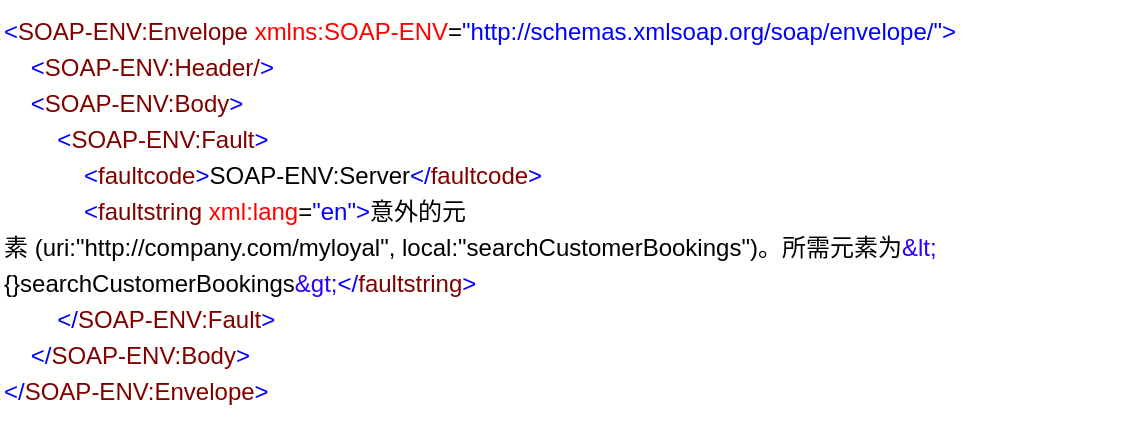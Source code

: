 <mxfile version="20.5.3" type="embed"><diagram id="auZwGapvOk6wDqob3WUC" name="Page-1"><mxGraphModel dx="856" dy="435" grid="1" gridSize="10" guides="1" tooltips="1" connect="1" arrows="1" fold="1" page="1" pageScale="1" pageWidth="850" pageHeight="1100" math="0" shadow="0"><root><mxCell id="0"/><mxCell id="1" parent="0"/><mxCell id="2" value="&lt;div style=&quot;color: rgb(0, 0, 0); background-color: rgb(255, 255, 254); font-weight: normal; font-size: 12px; line-height: 18px;&quot;&gt;&lt;div&gt;&lt;span style=&quot;color: #0000ff;&quot;&gt;&amp;lt;&lt;/span&gt;&lt;span style=&quot;color: #800000;&quot;&gt;SOAP-ENV:Envelope&lt;/span&gt;&lt;span style=&quot;color: #000000;&quot;&gt;&amp;nbsp;&lt;/span&gt;&lt;span style=&quot;color: #ff0000;&quot;&gt;xmlns:SOAP-ENV&lt;/span&gt;&lt;span style=&quot;color: #000000;&quot;&gt;=&lt;/span&gt;&lt;span style=&quot;color: #0000ff;&quot;&gt;&quot;http://schemas.xmlsoap.org/soap/envelope/&quot;&amp;gt;&lt;/span&gt;&lt;/div&gt;&lt;div&gt;&lt;span style=&quot;color: #000000;&quot;&gt;&amp;nbsp;&amp;nbsp;&amp;nbsp;&amp;nbsp;&lt;/span&gt;&lt;span style=&quot;color: #0000ff;&quot;&gt;&amp;lt;&lt;/span&gt;&lt;span style=&quot;color: #800000;&quot;&gt;SOAP-ENV:Header/&lt;/span&gt;&lt;span style=&quot;color: #0000ff;&quot;&gt;&amp;gt;&lt;/span&gt;&lt;/div&gt;&lt;div&gt;&lt;span style=&quot;color: #000000;&quot;&gt;&amp;nbsp;&amp;nbsp;&amp;nbsp;&amp;nbsp;&lt;/span&gt;&lt;span style=&quot;color: #0000ff;&quot;&gt;&amp;lt;&lt;/span&gt;&lt;span style=&quot;color: #800000;&quot;&gt;SOAP-ENV:Body&lt;/span&gt;&lt;span style=&quot;color: #0000ff;&quot;&gt;&amp;gt;&lt;/span&gt;&lt;/div&gt;&lt;div&gt;&lt;span style=&quot;color: #000000;&quot;&gt;&amp;nbsp;&amp;nbsp;&amp;nbsp;&amp;nbsp;&amp;nbsp;&amp;nbsp;&amp;nbsp;&amp;nbsp;&lt;/span&gt;&lt;span style=&quot;color: #0000ff;&quot;&gt;&amp;lt;&lt;/span&gt;&lt;span style=&quot;color: #800000;&quot;&gt;SOAP-ENV:Fault&lt;/span&gt;&lt;span style=&quot;color: #0000ff;&quot;&gt;&amp;gt;&lt;/span&gt;&lt;/div&gt;&lt;div&gt;&lt;span style=&quot;color: #000000;&quot;&gt;&amp;nbsp;&amp;nbsp;&amp;nbsp;&amp;nbsp;&amp;nbsp;&amp;nbsp;&amp;nbsp;&amp;nbsp;&amp;nbsp;&amp;nbsp;&amp;nbsp;&amp;nbsp;&lt;/span&gt;&lt;span style=&quot;color: #0000ff;&quot;&gt;&amp;lt;&lt;/span&gt;&lt;span style=&quot;color: #800000;&quot;&gt;faultcode&lt;/span&gt;&lt;span style=&quot;color: #0000ff;&quot;&gt;&amp;gt;&lt;/span&gt;&lt;span style=&quot;color: #000000;&quot;&gt;SOAP-ENV:Server&lt;/span&gt;&lt;span style=&quot;color: #0000ff;&quot;&gt;&amp;lt;/&lt;/span&gt;&lt;span style=&quot;color: #800000;&quot;&gt;faultcode&lt;/span&gt;&lt;span style=&quot;color: #0000ff;&quot;&gt;&amp;gt;&lt;/span&gt;&lt;/div&gt;&lt;div&gt;&lt;span style=&quot;color: #000000;&quot;&gt;&amp;nbsp;&amp;nbsp;&amp;nbsp;&amp;nbsp;&amp;nbsp;&amp;nbsp;&amp;nbsp;&amp;nbsp;&amp;nbsp;&amp;nbsp;&amp;nbsp;&amp;nbsp;&lt;/span&gt;&lt;span style=&quot;color: #0000ff;&quot;&gt;&amp;lt;&lt;/span&gt;&lt;span style=&quot;color: #800000;&quot;&gt;faultstring&lt;/span&gt;&lt;span style=&quot;color: #000000;&quot;&gt;&amp;nbsp;&lt;/span&gt;&lt;span style=&quot;color: #ff0000;&quot;&gt;xml:lang&lt;/span&gt;&lt;span style=&quot;color: #000000;&quot;&gt;=&lt;/span&gt;&lt;span style=&quot;color: #0000ff;&quot;&gt;&quot;en&quot;&amp;gt;&lt;/span&gt;&lt;span style=&quot;color: #000000;&quot;&gt;意外的元素&amp;nbsp;(uri:&quot;http://company.com/myloyal&quot;,&amp;nbsp;local:&quot;searchCustomerBookings&quot;)。所需元素为&lt;/span&gt;&lt;span style=&quot;color: #2a00ff;&quot;&gt;&amp;amp;lt;&lt;/span&gt;&lt;span style=&quot;color: #000000;&quot;&gt;{}searchCustomerBookings&lt;/span&gt;&lt;span style=&quot;color: #2a00ff;&quot;&gt;&amp;amp;gt;&lt;/span&gt;&lt;span style=&quot;color: #0000ff;&quot;&gt;&amp;lt;/&lt;/span&gt;&lt;span style=&quot;color: #800000;&quot;&gt;faultstring&lt;/span&gt;&lt;span style=&quot;color: #0000ff;&quot;&gt;&amp;gt;&lt;/span&gt;&lt;/div&gt;&lt;div&gt;&lt;span style=&quot;color: #000000;&quot;&gt;&amp;nbsp;&amp;nbsp;&amp;nbsp;&amp;nbsp;&amp;nbsp;&amp;nbsp;&amp;nbsp;&amp;nbsp;&lt;/span&gt;&lt;span style=&quot;color: #0000ff;&quot;&gt;&amp;lt;/&lt;/span&gt;&lt;span style=&quot;color: #800000;&quot;&gt;SOAP-ENV:Fault&lt;/span&gt;&lt;span style=&quot;color: #0000ff;&quot;&gt;&amp;gt;&lt;/span&gt;&lt;/div&gt;&lt;div&gt;&lt;span style=&quot;color: #000000;&quot;&gt;&amp;nbsp;&amp;nbsp;&amp;nbsp;&amp;nbsp;&lt;/span&gt;&lt;span style=&quot;color: #0000ff;&quot;&gt;&amp;lt;/&lt;/span&gt;&lt;span style=&quot;color: #800000;&quot;&gt;SOAP-ENV:Body&lt;/span&gt;&lt;span style=&quot;color: #0000ff;&quot;&gt;&amp;gt;&lt;/span&gt;&lt;/div&gt;&lt;div&gt;&lt;span style=&quot;color: #0000ff;&quot;&gt;&amp;lt;/&lt;/span&gt;&lt;span style=&quot;color: #800000;&quot;&gt;SOAP-ENV:Envelope&lt;/span&gt;&lt;span style=&quot;color: #0000ff;&quot;&gt;&amp;gt;&lt;/span&gt;&lt;/div&gt;&lt;/div&gt;" style="text;whiteSpace=wrap;html=1;" vertex="1" parent="1"><mxGeometry x="20" y="90" width="560" height="220" as="geometry"/></mxCell></root></mxGraphModel></diagram></mxfile>